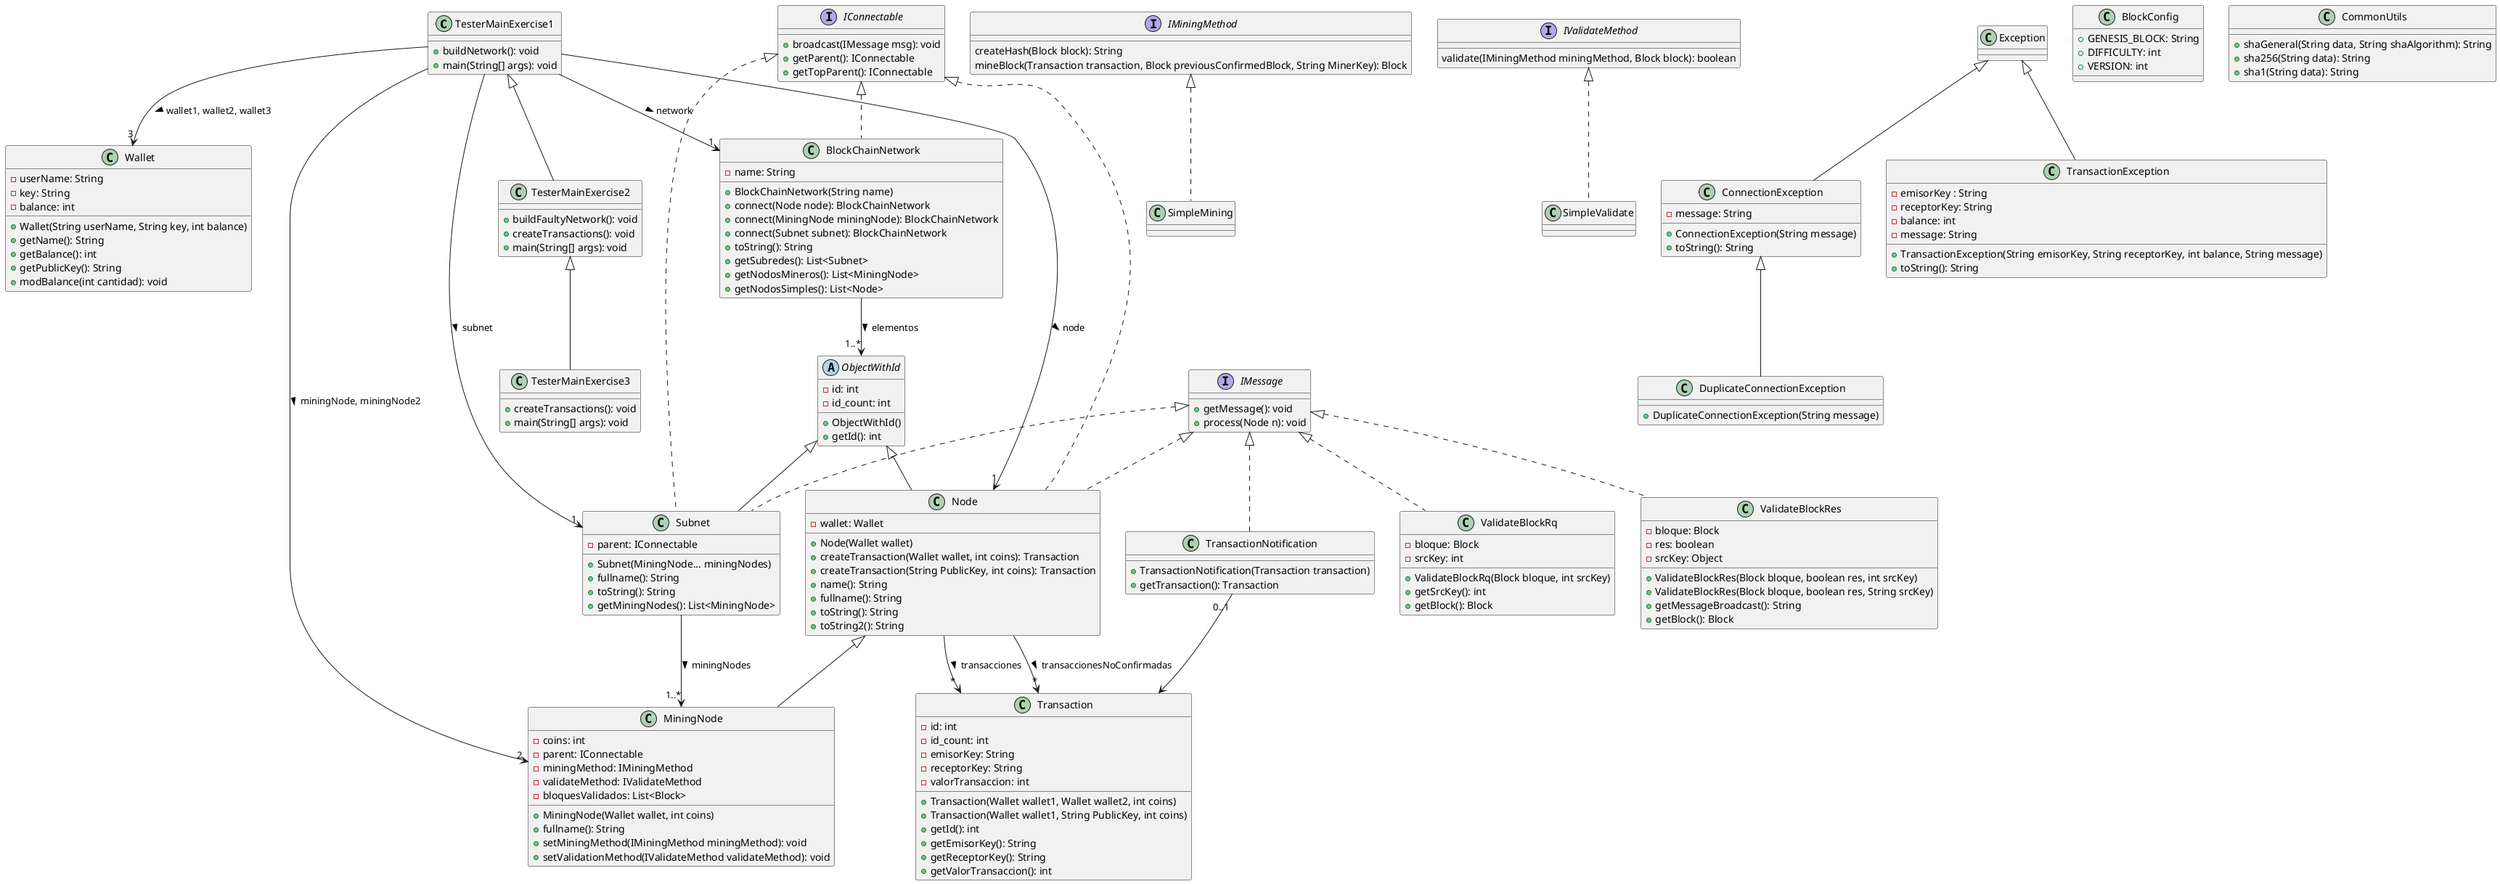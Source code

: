 @startuml Diagrama_A3


class TesterMainExercise1{
    + buildNetwork(): void
    + main(String[] args): void
}

TesterMainExercise1 <|-- TesterMainExercise2

class TesterMainExercise2{
    + buildFaultyNetwork(): void
    + createTransactions(): void
    + main(String[] args): void
}

TesterMainExercise2 <|-- TesterMainExercise3

class TesterMainExercise3{
    + createTransactions(): void
    + main(String[] args): void
}

TesterMainExercise1 --> "3" Wallet: wallet1, wallet2, wallet3 >
TesterMainExercise1 --> "2" MiningNode: miningNode, miningNode2 >
TesterMainExercise1 --> "1" Node: node >
TesterMainExercise1 --> "1" Subnet: subnet >
TesterMainExercise1 --> "1" BlockChainNetwork: network >

class Wallet{
    - userName: String
    - key: String
    - balance: int

    + Wallet(String userName, String key, int balance)
    + getName(): String
    + getBalance(): int
    + getPublicKey(): String
    + modBalance(int cantidad): void
}

'-------------------------------------------------------------'

abstract ObjectWithId{
    - id: int
    - id_count: int

    + ObjectWithId()
    + getId(): int
}

ObjectWithId <|-- Node
ObjectWithId <|-- Subnet

class Node{
    - wallet: Wallet

    + Node(Wallet wallet)
    + createTransaction(Wallet wallet, int coins): Transaction
    + createTransaction(String PublicKey, int coins): Transaction
    + name(): String
    + fullname(): String
    + toString(): String
    + toString2(): String
}

Node <|-- MiningNode
Node --> "*" Transaction: transacciones >
Node --> "*" Transaction: transaccionesNoConfirmadas >

class MiningNode{
    - coins: int
    - parent: IConnectable
    - miningMethod: IMiningMethod
    - validateMethod: IValidateMethod
    - bloquesValidados: List<Block>

    + MiningNode(Wallet wallet, int coins)
    + fullname(): String
    + setMiningMethod(IMiningMethod miningMethod): void
    + setValidationMethod(IValidateMethod validateMethod): void
}

'-------------------------------------------------------------'

interface IMiningMethod{
    createHash(Block block): String
    mineBlock(Transaction transaction, Block previousConfirmedBlock, String MinerKey): Block
}

IMiningMethod <|.. SimpleMining

class SimpleMining{}

interface IValidateMethod{
    validate(IMiningMethod miningMethod, Block block): boolean
}

IValidateMethod <|.. SimpleValidate 

class SimpleValidate{}

'-------------------------------------------------------------'

class Subnet{
    - parent: IConnectable

    + Subnet(MiningNode... miningNodes)
    + fullname(): String
    + toString(): String
    + getMiningNodes(): List<MiningNode>
}

Subnet --> "1..*" MiningNode: miningNodes >

class BlockChainNetwork{
    - name: String
    
    + BlockChainNetwork(String name)
    + connect(Node node): BlockChainNetwork
    + connect(MiningNode miningNode): BlockChainNetwork
    + connect(Subnet subnet): BlockChainNetwork
    + toString(): String
    + getSubredes(): List<Subnet>
    + getNodosMineros(): List<MiningNode>
    + getNodosSimples(): List<Node>
}

BlockChainNetwork --> "1..*" ObjectWithId: elementos >

'-------------------------------------------------------------'

class Transaction{
    - id: int
    - id_count: int
    - emisorKey: String
    - receptorKey: String
    - valorTransaccion: int

    + Transaction(Wallet wallet1, Wallet wallet2, int coins)
    + Transaction(Wallet wallet1, String PublicKey, int coins)
    + getId(): int
    + getEmisorKey(): String
    + getReceptorKey(): String
    + getValorTransaccion(): int
}

class TransactionNotification{
    + TransactionNotification(Transaction transaction)
    + getTransaction(): Transaction
}

TransactionNotification "0..1" --> Transaction

'-------------------------------------------------------------'

interface IMessage{
    + getMessage(): void
    + process(Node n): void
}

IMessage <|.. TransactionNotification
IMessage <|.. ValidateBlockRq
IMessage <|.. ValidateBlockRes

IMessage <|.. Node
IMessage <|.. Subnet

interface IConnectable{
    + broadcast(IMessage msg): void
    + getParent(): IConnectable
    + getTopParent(): IConnectable
}

IConnectable <|.. Node
IConnectable <|.. Subnet
IConnectable <|.. BlockChainNetwork

class ValidateBlockRq{
    - bloque: Block
    - srcKey: int
    
    + ValidateBlockRq(Block bloque, int srcKey)
    + getSrcKey(): int
    + getBlock(): Block
}

class ValidateBlockRes{
    - bloque: Block
    - res: boolean
    - srcKey: Object

    + ValidateBlockRes(Block bloque, boolean res, int srcKey)
    + ValidateBlockRes(Block bloque, boolean res, String srcKey)
    + getMessageBroadcast(): String
    + getBlock(): Block
}

'-------------------------------------------------------------'

Exception <|-- ConnectionException
Exception <|-- TransactionException
ConnectionException <|-- DuplicateConnectionException

class ConnectionException{
    - message: String

    + ConnectionException(String message)
    + toString(): String
}

class DuplicateConnectionException{
    + DuplicateConnectionException(String message)
}

class TransactionException{
    - emisorKey : String
    - receptorKey: String
    - balance: int
    - message: String

    + TransactionException(String emisorKey, String receptorKey, int balance, String message)
    + toString(): String
}

'-------------------------------------------------------------'

class BlockConfig{
    + GENESIS_BLOCK: String
    + DIFFICULTY: int
    + VERSION: int
}

class CommonUtils{
    + shaGeneral(String data, String shaAlgorithm): String
    + sha256(String data): String
    + sha1(String data): String
}

'-------------------------------------------------------------'


@enduml